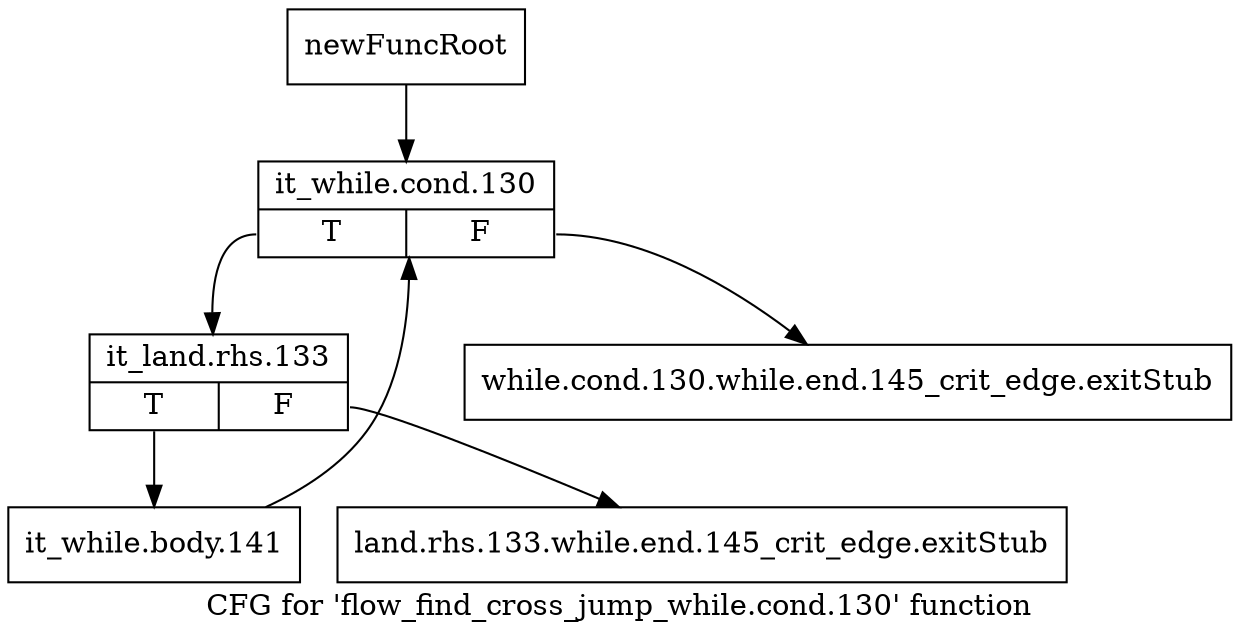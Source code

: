 digraph "CFG for 'flow_find_cross_jump_while.cond.130' function" {
	label="CFG for 'flow_find_cross_jump_while.cond.130' function";

	Node0x7b8ec90 [shape=record,label="{newFuncRoot}"];
	Node0x7b8ec90 -> Node0x7b8ed80;
	Node0x7b8ece0 [shape=record,label="{while.cond.130.while.end.145_crit_edge.exitStub}"];
	Node0x7b8ed30 [shape=record,label="{land.rhs.133.while.end.145_crit_edge.exitStub}"];
	Node0x7b8ed80 [shape=record,label="{it_while.cond.130|{<s0>T|<s1>F}}"];
	Node0x7b8ed80:s0 -> Node0x7b8edd0;
	Node0x7b8ed80:s1 -> Node0x7b8ece0;
	Node0x7b8edd0 [shape=record,label="{it_land.rhs.133|{<s0>T|<s1>F}}"];
	Node0x7b8edd0:s0 -> Node0x7b8ee20;
	Node0x7b8edd0:s1 -> Node0x7b8ed30;
	Node0x7b8ee20 [shape=record,label="{it_while.body.141}"];
	Node0x7b8ee20 -> Node0x7b8ed80;
}
